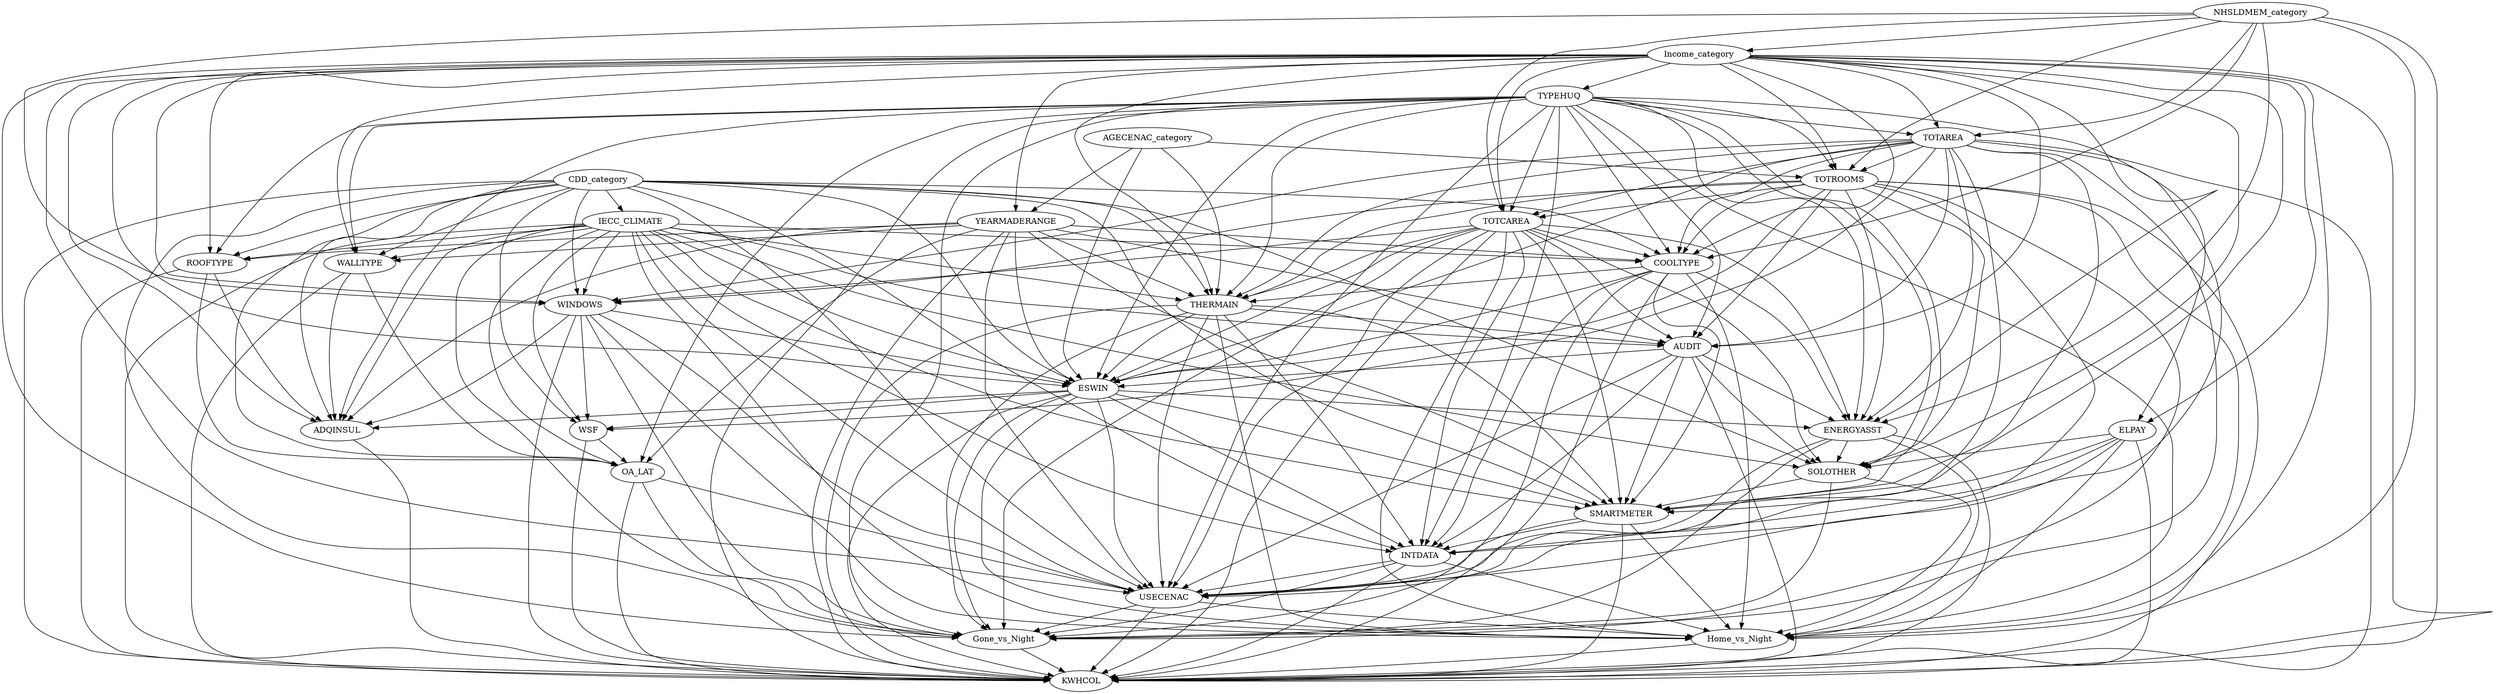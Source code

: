 digraph {
	CDD_category -> IECC_CLIMATE
	CDD_category -> WSF
	CDD_category -> COOLTYPE
	CDD_category -> THERMAIN
	CDD_category -> Gone_vs_Night
	CDD_category -> USECENAC
	CDD_category -> ROOFTYPE
	CDD_category -> WALLTYPE
	CDD_category -> WINDOWS
	CDD_category -> OA_LAT
	CDD_category -> ADQINSUL
	CDD_category -> ESWIN
	CDD_category -> SMARTMETER
	CDD_category -> INTDATA
	CDD_category -> SOLOTHER
	CDD_category -> KWHCOL
	IECC_CLIMATE -> WSF
	IECC_CLIMATE -> COOLTYPE
	IECC_CLIMATE -> THERMAIN
	IECC_CLIMATE -> Home_vs_Night
	IECC_CLIMATE -> Gone_vs_Night
	IECC_CLIMATE -> USECENAC
	IECC_CLIMATE -> ROOFTYPE
	IECC_CLIMATE -> WALLTYPE
	IECC_CLIMATE -> WINDOWS
	IECC_CLIMATE -> OA_LAT
	IECC_CLIMATE -> ADQINSUL
	IECC_CLIMATE -> AUDIT
	IECC_CLIMATE -> ESWIN
	IECC_CLIMATE -> SMARTMETER
	IECC_CLIMATE -> INTDATA
	IECC_CLIMATE -> SOLOTHER
	IECC_CLIMATE -> KWHCOL
	WINDOWS -> WSF
	TOTAREA -> WSF
	WSF -> OA_LAT
	ESWIN -> WSF
	WSF -> KWHCOL
	NHSLDMEM_category -> Income_category
	NHSLDMEM_category -> COOLTYPE
	NHSLDMEM_category -> Home_vs_Night
	NHSLDMEM_category -> WINDOWS
	NHSLDMEM_category -> TOTROOMS
	NHSLDMEM_category -> TOTAREA
	NHSLDMEM_category -> TOTCAREA
	NHSLDMEM_category -> ENERGYASST
	NHSLDMEM_category -> KWHCOL
	Income_category -> COOLTYPE
	Income_category -> THERMAIN
	Income_category -> Home_vs_Night
	Income_category -> Gone_vs_Night
	Income_category -> USECENAC
	Income_category -> TYPEHUQ
	Income_category -> ROOFTYPE
	Income_category -> WALLTYPE
	Income_category -> WINDOWS
	Income_category -> YEARMADERANGE
	Income_category -> TOTROOMS
	Income_category -> TOTAREA
	Income_category -> TOTCAREA
	Income_category -> ADQINSUL
	Income_category -> AUDIT
	Income_category -> ESWIN
	Income_category -> ELPAY
	Income_category -> SMARTMETER
	Income_category -> ENERGYASST
	Income_category -> SOLOTHER
	Income_category -> KWHCOL
	COOLTYPE -> THERMAIN
	COOLTYPE -> Home_vs_Night
	COOLTYPE -> Gone_vs_Night
	TYPEHUQ -> COOLTYPE
	YEARMADERANGE -> COOLTYPE
	TOTROOMS -> COOLTYPE
	TOTAREA -> COOLTYPE
	TOTCAREA -> COOLTYPE
	COOLTYPE -> ESWIN
	COOLTYPE -> SMARTMETER
	COOLTYPE -> INTDATA
	COOLTYPE -> ENERGYASST
	COOLTYPE -> KWHCOL
	AGECENAC_category -> THERMAIN
	AGECENAC_category -> YEARMADERANGE
	AGECENAC_category -> TOTROOMS
	AGECENAC_category -> ESWIN
	THERMAIN -> Home_vs_Night
	THERMAIN -> Gone_vs_Night
	THERMAIN -> USECENAC
	TYPEHUQ -> THERMAIN
	YEARMADERANGE -> THERMAIN
	TOTROOMS -> THERMAIN
	TOTAREA -> THERMAIN
	TOTCAREA -> THERMAIN
	THERMAIN -> AUDIT
	THERMAIN -> ESWIN
	THERMAIN -> SMARTMETER
	THERMAIN -> INTDATA
	THERMAIN -> KWHCOL
	USECENAC -> Home_vs_Night
	TYPEHUQ -> Home_vs_Night
	WINDOWS -> Home_vs_Night
	TOTROOMS -> Home_vs_Night
	TOTCAREA -> Home_vs_Night
	ESWIN -> Home_vs_Night
	ELPAY -> Home_vs_Night
	SMARTMETER -> Home_vs_Night
	INTDATA -> Home_vs_Night
	ENERGYASST -> Home_vs_Night
	SOLOTHER -> Home_vs_Night
	Home_vs_Night -> KWHCOL
	USECENAC -> Gone_vs_Night
	TYPEHUQ -> Gone_vs_Night
	WINDOWS -> Gone_vs_Night
	TOTROOMS -> Gone_vs_Night
	TOTAREA -> Gone_vs_Night
	TOTCAREA -> Gone_vs_Night
	OA_LAT -> Gone_vs_Night
	ESWIN -> Gone_vs_Night
	INTDATA -> Gone_vs_Night
	ENERGYASST -> Gone_vs_Night
	SOLOTHER -> Gone_vs_Night
	Gone_vs_Night -> KWHCOL
	TYPEHUQ -> USECENAC
	WINDOWS -> USECENAC
	YEARMADERANGE -> USECENAC
	TOTROOMS -> USECENAC
	TOTAREA -> USECENAC
	TOTCAREA -> USECENAC
	OA_LAT -> USECENAC
	AUDIT -> USECENAC
	ESWIN -> USECENAC
	ELPAY -> USECENAC
	SMARTMETER -> USECENAC
	INTDATA -> USECENAC
	ENERGYASST -> USECENAC
	USECENAC -> KWHCOL
	TYPEHUQ -> ROOFTYPE
	TYPEHUQ -> WALLTYPE
	TYPEHUQ -> TOTROOMS
	TYPEHUQ -> TOTAREA
	TYPEHUQ -> TOTCAREA
	TYPEHUQ -> OA_LAT
	TYPEHUQ -> ADQINSUL
	TYPEHUQ -> AUDIT
	TYPEHUQ -> ESWIN
	TYPEHUQ -> ELPAY
	TYPEHUQ -> SMARTMETER
	TYPEHUQ -> INTDATA
	TYPEHUQ -> ENERGYASST
	TYPEHUQ -> SOLOTHER
	TYPEHUQ -> KWHCOL
	YEARMADERANGE -> ROOFTYPE
	ROOFTYPE -> OA_LAT
	ROOFTYPE -> ADQINSUL
	ROOFTYPE -> KWHCOL
	YEARMADERANGE -> WALLTYPE
	WALLTYPE -> OA_LAT
	WALLTYPE -> ADQINSUL
	WALLTYPE -> KWHCOL
	TOTROOMS -> WINDOWS
	TOTAREA -> WINDOWS
	TOTCAREA -> WINDOWS
	WINDOWS -> ADQINSUL
	WINDOWS -> ESWIN
	WINDOWS -> KWHCOL
	YEARMADERANGE -> OA_LAT
	YEARMADERANGE -> ADQINSUL
	YEARMADERANGE -> AUDIT
	YEARMADERANGE -> ESWIN
	YEARMADERANGE -> SMARTMETER
	YEARMADERANGE -> KWHCOL
	TOTAREA -> TOTROOMS
	TOTROOMS -> TOTCAREA
	TOTROOMS -> AUDIT
	TOTROOMS -> ESWIN
	TOTROOMS -> ENERGYASST
	TOTROOMS -> SOLOTHER
	TOTROOMS -> KWHCOL
	TOTAREA -> TOTCAREA
	TOTAREA -> AUDIT
	TOTAREA -> ESWIN
	TOTAREA -> SMARTMETER
	TOTAREA -> INTDATA
	TOTAREA -> ENERGYASST
	TOTAREA -> KWHCOL
	TOTCAREA -> AUDIT
	TOTCAREA -> ESWIN
	TOTCAREA -> SMARTMETER
	TOTCAREA -> INTDATA
	TOTCAREA -> ENERGYASST
	TOTCAREA -> SOLOTHER
	TOTCAREA -> KWHCOL
	OA_LAT -> KWHCOL
	ESWIN -> ADQINSUL
	ADQINSUL -> KWHCOL
	AUDIT -> ESWIN
	AUDIT -> SMARTMETER
	AUDIT -> INTDATA
	AUDIT -> ENERGYASST
	AUDIT -> SOLOTHER
	AUDIT -> KWHCOL
	ESWIN -> SMARTMETER
	ESWIN -> INTDATA
	ESWIN -> ENERGYASST
	ESWIN -> KWHCOL
	ELPAY -> SMARTMETER
	ELPAY -> INTDATA
	ELPAY -> SOLOTHER
	ELPAY -> KWHCOL
	SMARTMETER -> INTDATA
	SOLOTHER -> SMARTMETER
	SMARTMETER -> KWHCOL
	INTDATA -> KWHCOL
	ENERGYASST -> SOLOTHER
	ENERGYASST -> KWHCOL
}
